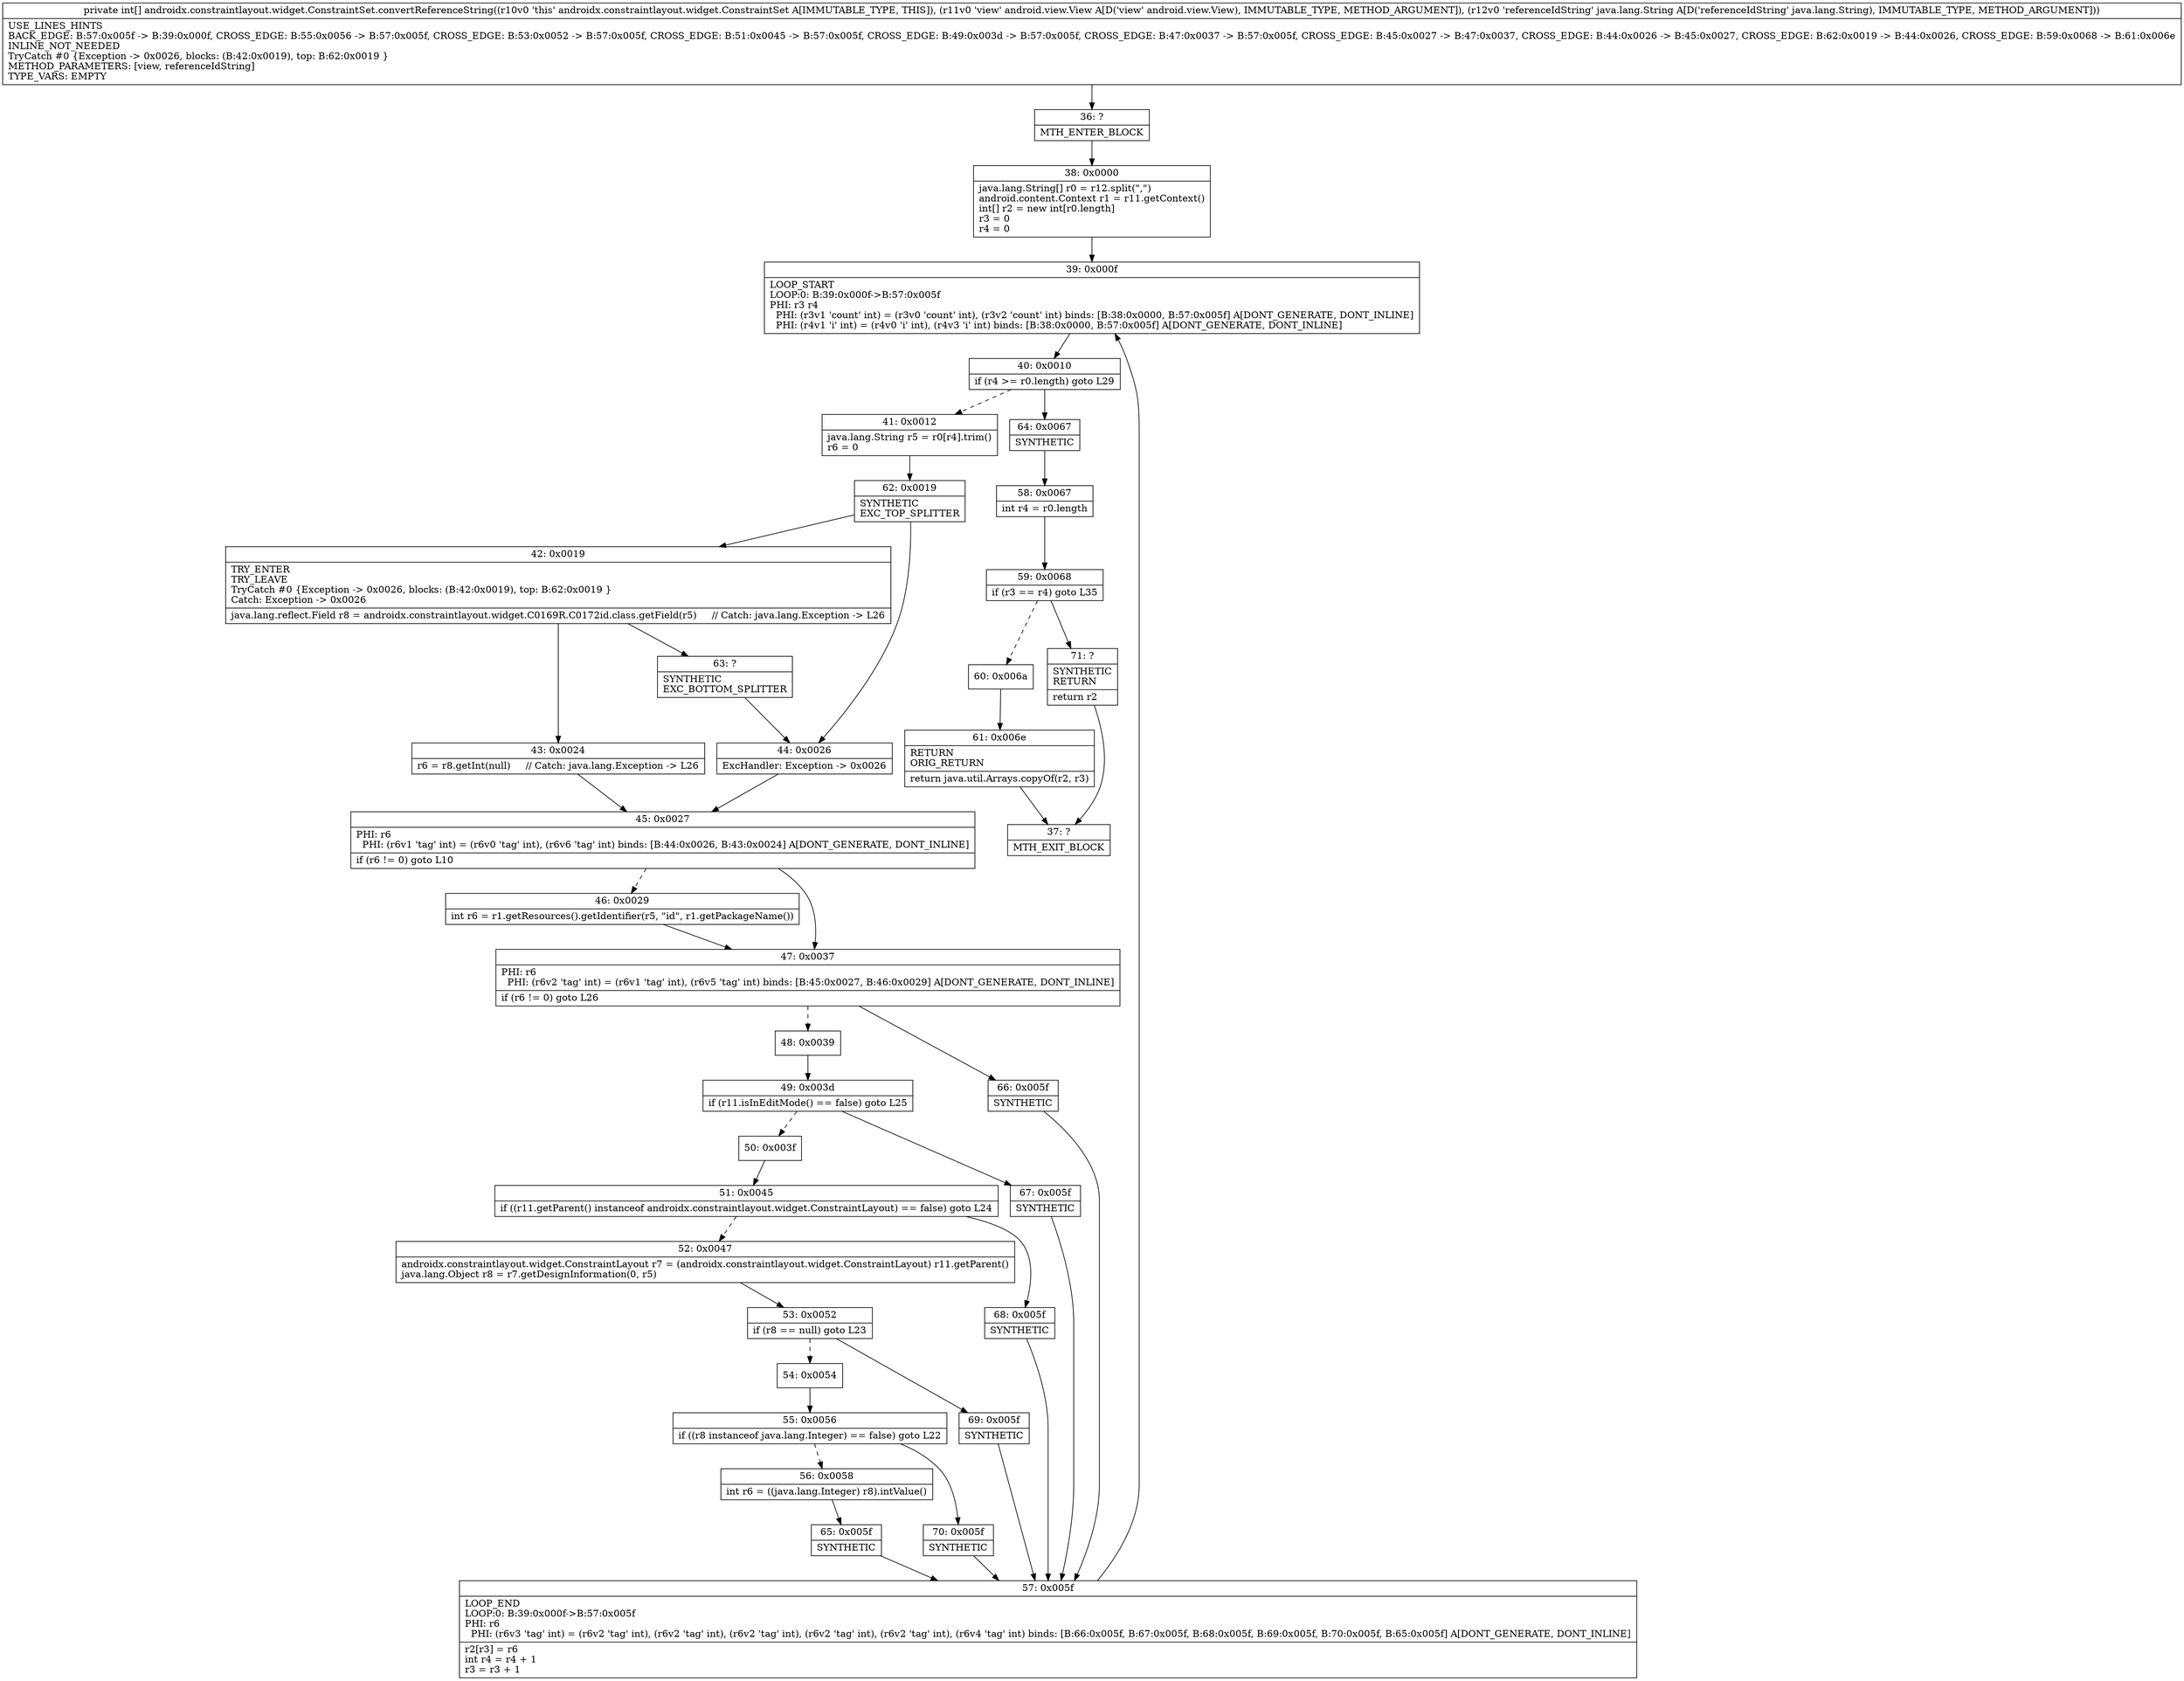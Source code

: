 digraph "CFG forandroidx.constraintlayout.widget.ConstraintSet.convertReferenceString(Landroid\/view\/View;Ljava\/lang\/String;)[I" {
Node_36 [shape=record,label="{36\:\ ?|MTH_ENTER_BLOCK\l}"];
Node_38 [shape=record,label="{38\:\ 0x0000|java.lang.String[] r0 = r12.split(\",\")\landroid.content.Context r1 = r11.getContext()\lint[] r2 = new int[r0.length]\lr3 = 0\lr4 = 0\l}"];
Node_39 [shape=record,label="{39\:\ 0x000f|LOOP_START\lLOOP:0: B:39:0x000f\-\>B:57:0x005f\lPHI: r3 r4 \l  PHI: (r3v1 'count' int) = (r3v0 'count' int), (r3v2 'count' int) binds: [B:38:0x0000, B:57:0x005f] A[DONT_GENERATE, DONT_INLINE]\l  PHI: (r4v1 'i' int) = (r4v0 'i' int), (r4v3 'i' int) binds: [B:38:0x0000, B:57:0x005f] A[DONT_GENERATE, DONT_INLINE]\l}"];
Node_40 [shape=record,label="{40\:\ 0x0010|if (r4 \>= r0.length) goto L29\l}"];
Node_41 [shape=record,label="{41\:\ 0x0012|java.lang.String r5 = r0[r4].trim()\lr6 = 0\l}"];
Node_62 [shape=record,label="{62\:\ 0x0019|SYNTHETIC\lEXC_TOP_SPLITTER\l}"];
Node_42 [shape=record,label="{42\:\ 0x0019|TRY_ENTER\lTRY_LEAVE\lTryCatch #0 \{Exception \-\> 0x0026, blocks: (B:42:0x0019), top: B:62:0x0019 \}\lCatch: Exception \-\> 0x0026\l|java.lang.reflect.Field r8 = androidx.constraintlayout.widget.C0169R.C0172id.class.getField(r5)     \/\/ Catch: java.lang.Exception \-\> L26\l}"];
Node_43 [shape=record,label="{43\:\ 0x0024|r6 = r8.getInt(null)     \/\/ Catch: java.lang.Exception \-\> L26\l}"];
Node_45 [shape=record,label="{45\:\ 0x0027|PHI: r6 \l  PHI: (r6v1 'tag' int) = (r6v0 'tag' int), (r6v6 'tag' int) binds: [B:44:0x0026, B:43:0x0024] A[DONT_GENERATE, DONT_INLINE]\l|if (r6 != 0) goto L10\l}"];
Node_46 [shape=record,label="{46\:\ 0x0029|int r6 = r1.getResources().getIdentifier(r5, \"id\", r1.getPackageName())\l}"];
Node_47 [shape=record,label="{47\:\ 0x0037|PHI: r6 \l  PHI: (r6v2 'tag' int) = (r6v1 'tag' int), (r6v5 'tag' int) binds: [B:45:0x0027, B:46:0x0029] A[DONT_GENERATE, DONT_INLINE]\l|if (r6 != 0) goto L26\l}"];
Node_48 [shape=record,label="{48\:\ 0x0039}"];
Node_49 [shape=record,label="{49\:\ 0x003d|if (r11.isInEditMode() == false) goto L25\l}"];
Node_50 [shape=record,label="{50\:\ 0x003f}"];
Node_51 [shape=record,label="{51\:\ 0x0045|if ((r11.getParent() instanceof androidx.constraintlayout.widget.ConstraintLayout) == false) goto L24\l}"];
Node_52 [shape=record,label="{52\:\ 0x0047|androidx.constraintlayout.widget.ConstraintLayout r7 = (androidx.constraintlayout.widget.ConstraintLayout) r11.getParent()\ljava.lang.Object r8 = r7.getDesignInformation(0, r5)\l}"];
Node_53 [shape=record,label="{53\:\ 0x0052|if (r8 == null) goto L23\l}"];
Node_54 [shape=record,label="{54\:\ 0x0054}"];
Node_55 [shape=record,label="{55\:\ 0x0056|if ((r8 instanceof java.lang.Integer) == false) goto L22\l}"];
Node_56 [shape=record,label="{56\:\ 0x0058|int r6 = ((java.lang.Integer) r8).intValue()\l}"];
Node_65 [shape=record,label="{65\:\ 0x005f|SYNTHETIC\l}"];
Node_57 [shape=record,label="{57\:\ 0x005f|LOOP_END\lLOOP:0: B:39:0x000f\-\>B:57:0x005f\lPHI: r6 \l  PHI: (r6v3 'tag' int) = (r6v2 'tag' int), (r6v2 'tag' int), (r6v2 'tag' int), (r6v2 'tag' int), (r6v2 'tag' int), (r6v4 'tag' int) binds: [B:66:0x005f, B:67:0x005f, B:68:0x005f, B:69:0x005f, B:70:0x005f, B:65:0x005f] A[DONT_GENERATE, DONT_INLINE]\l|r2[r3] = r6\lint r4 = r4 + 1\lr3 = r3 + 1\l}"];
Node_70 [shape=record,label="{70\:\ 0x005f|SYNTHETIC\l}"];
Node_69 [shape=record,label="{69\:\ 0x005f|SYNTHETIC\l}"];
Node_68 [shape=record,label="{68\:\ 0x005f|SYNTHETIC\l}"];
Node_67 [shape=record,label="{67\:\ 0x005f|SYNTHETIC\l}"];
Node_66 [shape=record,label="{66\:\ 0x005f|SYNTHETIC\l}"];
Node_63 [shape=record,label="{63\:\ ?|SYNTHETIC\lEXC_BOTTOM_SPLITTER\l}"];
Node_44 [shape=record,label="{44\:\ 0x0026|ExcHandler: Exception \-\> 0x0026\l}"];
Node_64 [shape=record,label="{64\:\ 0x0067|SYNTHETIC\l}"];
Node_58 [shape=record,label="{58\:\ 0x0067|int r4 = r0.length\l}"];
Node_59 [shape=record,label="{59\:\ 0x0068|if (r3 == r4) goto L35\l}"];
Node_60 [shape=record,label="{60\:\ 0x006a}"];
Node_61 [shape=record,label="{61\:\ 0x006e|RETURN\lORIG_RETURN\l|return java.util.Arrays.copyOf(r2, r3)\l}"];
Node_37 [shape=record,label="{37\:\ ?|MTH_EXIT_BLOCK\l}"];
Node_71 [shape=record,label="{71\:\ ?|SYNTHETIC\lRETURN\l|return r2\l}"];
MethodNode[shape=record,label="{private int[] androidx.constraintlayout.widget.ConstraintSet.convertReferenceString((r10v0 'this' androidx.constraintlayout.widget.ConstraintSet A[IMMUTABLE_TYPE, THIS]), (r11v0 'view' android.view.View A[D('view' android.view.View), IMMUTABLE_TYPE, METHOD_ARGUMENT]), (r12v0 'referenceIdString' java.lang.String A[D('referenceIdString' java.lang.String), IMMUTABLE_TYPE, METHOD_ARGUMENT]))  | USE_LINES_HINTS\lBACK_EDGE: B:57:0x005f \-\> B:39:0x000f, CROSS_EDGE: B:55:0x0056 \-\> B:57:0x005f, CROSS_EDGE: B:53:0x0052 \-\> B:57:0x005f, CROSS_EDGE: B:51:0x0045 \-\> B:57:0x005f, CROSS_EDGE: B:49:0x003d \-\> B:57:0x005f, CROSS_EDGE: B:47:0x0037 \-\> B:57:0x005f, CROSS_EDGE: B:45:0x0027 \-\> B:47:0x0037, CROSS_EDGE: B:44:0x0026 \-\> B:45:0x0027, CROSS_EDGE: B:62:0x0019 \-\> B:44:0x0026, CROSS_EDGE: B:59:0x0068 \-\> B:61:0x006e\lINLINE_NOT_NEEDED\lTryCatch #0 \{Exception \-\> 0x0026, blocks: (B:42:0x0019), top: B:62:0x0019 \}\lMETHOD_PARAMETERS: [view, referenceIdString]\lTYPE_VARS: EMPTY\l}"];
MethodNode -> Node_36;Node_36 -> Node_38;
Node_38 -> Node_39;
Node_39 -> Node_40;
Node_40 -> Node_41[style=dashed];
Node_40 -> Node_64;
Node_41 -> Node_62;
Node_62 -> Node_42;
Node_62 -> Node_44;
Node_42 -> Node_43;
Node_42 -> Node_63;
Node_43 -> Node_45;
Node_45 -> Node_46[style=dashed];
Node_45 -> Node_47;
Node_46 -> Node_47;
Node_47 -> Node_48[style=dashed];
Node_47 -> Node_66;
Node_48 -> Node_49;
Node_49 -> Node_50[style=dashed];
Node_49 -> Node_67;
Node_50 -> Node_51;
Node_51 -> Node_52[style=dashed];
Node_51 -> Node_68;
Node_52 -> Node_53;
Node_53 -> Node_54[style=dashed];
Node_53 -> Node_69;
Node_54 -> Node_55;
Node_55 -> Node_56[style=dashed];
Node_55 -> Node_70;
Node_56 -> Node_65;
Node_65 -> Node_57;
Node_57 -> Node_39;
Node_70 -> Node_57;
Node_69 -> Node_57;
Node_68 -> Node_57;
Node_67 -> Node_57;
Node_66 -> Node_57;
Node_63 -> Node_44;
Node_44 -> Node_45;
Node_64 -> Node_58;
Node_58 -> Node_59;
Node_59 -> Node_60[style=dashed];
Node_59 -> Node_71;
Node_60 -> Node_61;
Node_61 -> Node_37;
Node_71 -> Node_37;
}

